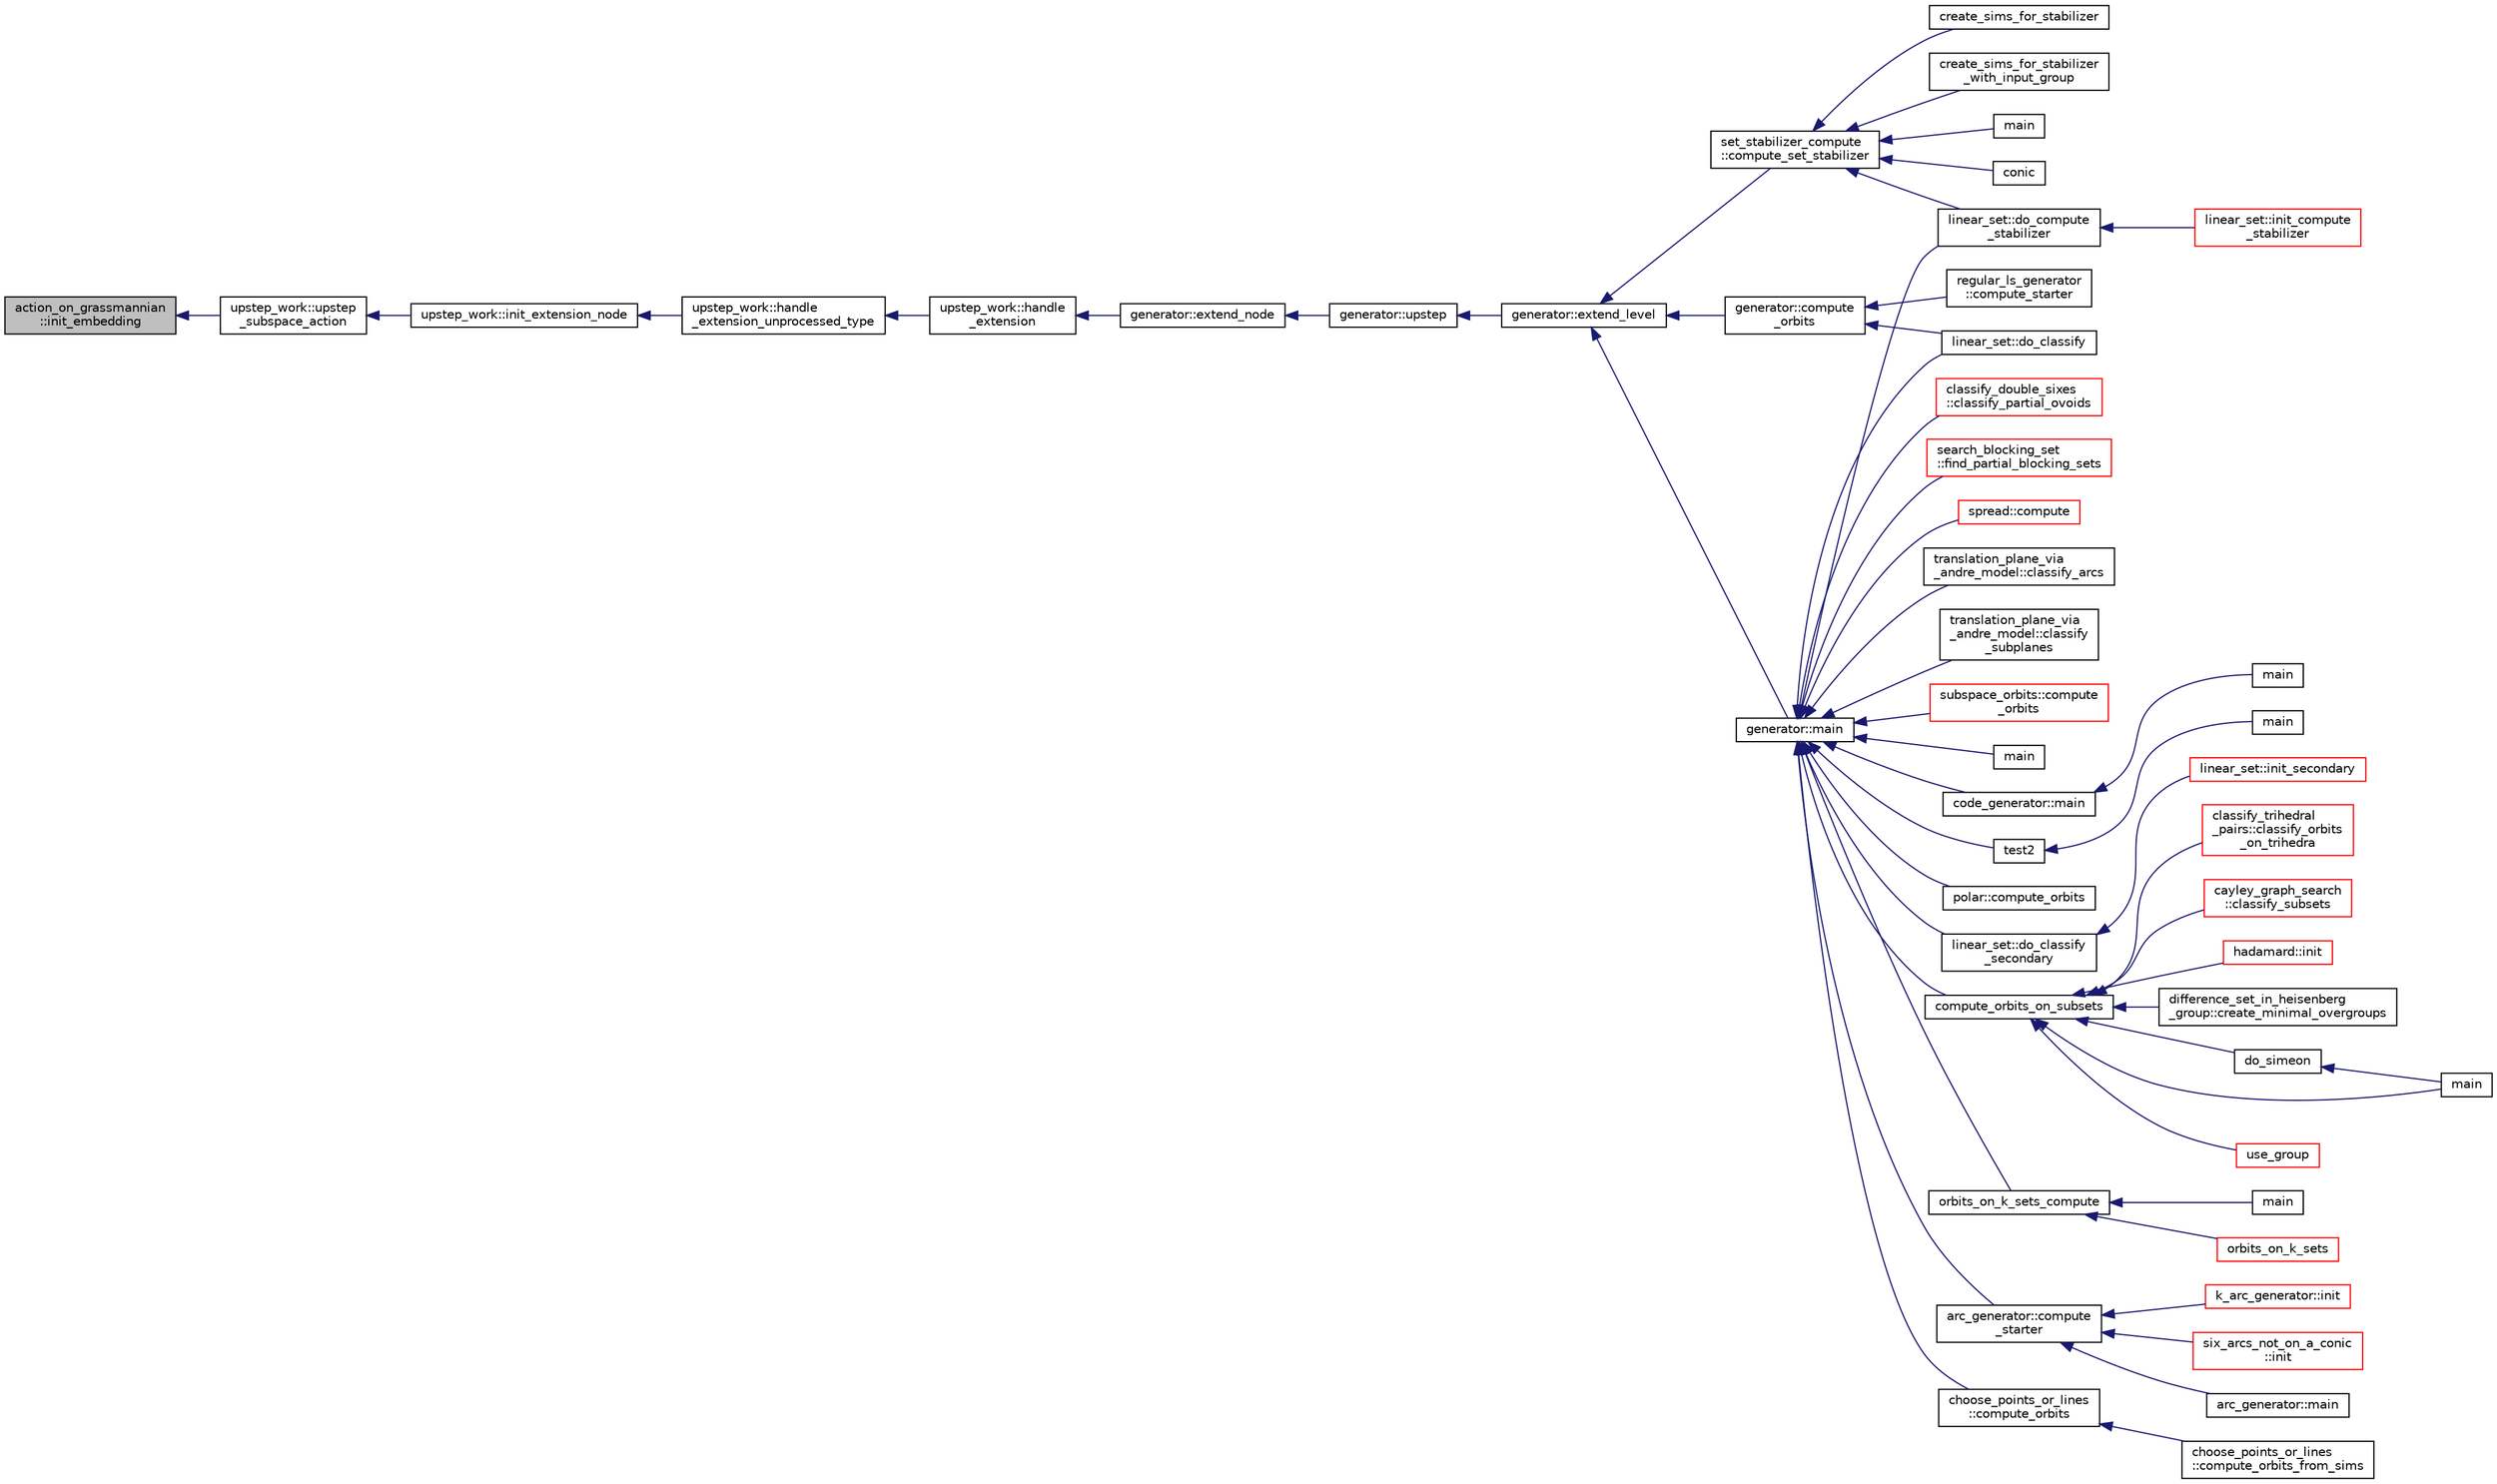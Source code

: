 digraph "action_on_grassmannian::init_embedding"
{
  edge [fontname="Helvetica",fontsize="10",labelfontname="Helvetica",labelfontsize="10"];
  node [fontname="Helvetica",fontsize="10",shape=record];
  rankdir="LR";
  Node838 [label="action_on_grassmannian\l::init_embedding",height=0.2,width=0.4,color="black", fillcolor="grey75", style="filled", fontcolor="black"];
  Node838 -> Node839 [dir="back",color="midnightblue",fontsize="10",style="solid",fontname="Helvetica"];
  Node839 [label="upstep_work::upstep\l_subspace_action",height=0.2,width=0.4,color="black", fillcolor="white", style="filled",URL="$d2/dd6/classupstep__work.html#afd45c862c93f460a2e523f074d024529"];
  Node839 -> Node840 [dir="back",color="midnightblue",fontsize="10",style="solid",fontname="Helvetica"];
  Node840 [label="upstep_work::init_extension_node",height=0.2,width=0.4,color="black", fillcolor="white", style="filled",URL="$d2/dd6/classupstep__work.html#ad74931a4c6dc97102d405a755433297d"];
  Node840 -> Node841 [dir="back",color="midnightblue",fontsize="10",style="solid",fontname="Helvetica"];
  Node841 [label="upstep_work::handle\l_extension_unprocessed_type",height=0.2,width=0.4,color="black", fillcolor="white", style="filled",URL="$d2/dd6/classupstep__work.html#a4687dfab87eb7d0646cb79008dd3d32d"];
  Node841 -> Node842 [dir="back",color="midnightblue",fontsize="10",style="solid",fontname="Helvetica"];
  Node842 [label="upstep_work::handle\l_extension",height=0.2,width=0.4,color="black", fillcolor="white", style="filled",URL="$d2/dd6/classupstep__work.html#ad8ba22a74e9884f92e11340b24e6a6d6"];
  Node842 -> Node843 [dir="back",color="midnightblue",fontsize="10",style="solid",fontname="Helvetica"];
  Node843 [label="generator::extend_node",height=0.2,width=0.4,color="black", fillcolor="white", style="filled",URL="$d7/d73/classgenerator.html#ac71fa071cf218f54cdd9306a541744ae"];
  Node843 -> Node844 [dir="back",color="midnightblue",fontsize="10",style="solid",fontname="Helvetica"];
  Node844 [label="generator::upstep",height=0.2,width=0.4,color="black", fillcolor="white", style="filled",URL="$d7/d73/classgenerator.html#ae0f2cebdabc821837f633656d7b0fdfe"];
  Node844 -> Node845 [dir="back",color="midnightblue",fontsize="10",style="solid",fontname="Helvetica"];
  Node845 [label="generator::extend_level",height=0.2,width=0.4,color="black", fillcolor="white", style="filled",URL="$d7/d73/classgenerator.html#a91b84d80ccec0cd2136bc221c30e0f8e"];
  Node845 -> Node846 [dir="back",color="midnightblue",fontsize="10",style="solid",fontname="Helvetica"];
  Node846 [label="set_stabilizer_compute\l::compute_set_stabilizer",height=0.2,width=0.4,color="black", fillcolor="white", style="filled",URL="$d8/dc6/classset__stabilizer__compute.html#ad4f92074322e98c7cd0ed5d4f8486b76"];
  Node846 -> Node847 [dir="back",color="midnightblue",fontsize="10",style="solid",fontname="Helvetica"];
  Node847 [label="main",height=0.2,width=0.4,color="black", fillcolor="white", style="filled",URL="$db/d67/test__hyperoval_8_c.html#a3c04138a5bfe5d72780bb7e82a18e627"];
  Node846 -> Node848 [dir="back",color="midnightblue",fontsize="10",style="solid",fontname="Helvetica"];
  Node848 [label="conic",height=0.2,width=0.4,color="black", fillcolor="white", style="filled",URL="$d4/de8/conic_8_c.html#a96def9474b981a9d5831a9b48d85d652"];
  Node846 -> Node849 [dir="back",color="midnightblue",fontsize="10",style="solid",fontname="Helvetica"];
  Node849 [label="linear_set::do_compute\l_stabilizer",height=0.2,width=0.4,color="black", fillcolor="white", style="filled",URL="$dd/d86/classlinear__set.html#ae8f58ded28fb5370f4459cca42b7463b"];
  Node849 -> Node850 [dir="back",color="midnightblue",fontsize="10",style="solid",fontname="Helvetica"];
  Node850 [label="linear_set::init_compute\l_stabilizer",height=0.2,width=0.4,color="red", fillcolor="white", style="filled",URL="$dd/d86/classlinear__set.html#a0cc3eaec1896fdc977b62e94623b055b"];
  Node846 -> Node852 [dir="back",color="midnightblue",fontsize="10",style="solid",fontname="Helvetica"];
  Node852 [label="create_sims_for_stabilizer",height=0.2,width=0.4,color="black", fillcolor="white", style="filled",URL="$d0/d76/tl__algebra__and__number__theory_8h.html#af2c67d225072549409be710ac3cd30f8"];
  Node846 -> Node853 [dir="back",color="midnightblue",fontsize="10",style="solid",fontname="Helvetica"];
  Node853 [label="create_sims_for_stabilizer\l_with_input_group",height=0.2,width=0.4,color="black", fillcolor="white", style="filled",URL="$d0/d76/tl__algebra__and__number__theory_8h.html#af5482567a8d6ba5c2fe593bf6f7f9a0f"];
  Node845 -> Node854 [dir="back",color="midnightblue",fontsize="10",style="solid",fontname="Helvetica"];
  Node854 [label="generator::compute\l_orbits",height=0.2,width=0.4,color="black", fillcolor="white", style="filled",URL="$d7/d73/classgenerator.html#a23989bc20ecaaed39c4119c758367f40"];
  Node854 -> Node855 [dir="back",color="midnightblue",fontsize="10",style="solid",fontname="Helvetica"];
  Node855 [label="regular_ls_generator\l::compute_starter",height=0.2,width=0.4,color="black", fillcolor="white", style="filled",URL="$d2/dd8/classregular__ls__generator.html#aa38907741058694a73194b02ceb4a53d"];
  Node854 -> Node856 [dir="back",color="midnightblue",fontsize="10",style="solid",fontname="Helvetica"];
  Node856 [label="linear_set::do_classify",height=0.2,width=0.4,color="black", fillcolor="white", style="filled",URL="$dd/d86/classlinear__set.html#a3eb2dbce7fa8b71901dfc12f288ddd0c"];
  Node845 -> Node857 [dir="back",color="midnightblue",fontsize="10",style="solid",fontname="Helvetica"];
  Node857 [label="generator::main",height=0.2,width=0.4,color="black", fillcolor="white", style="filled",URL="$d7/d73/classgenerator.html#a01abff8e9f231bf0d82e2e8e0061f242"];
  Node857 -> Node858 [dir="back",color="midnightblue",fontsize="10",style="solid",fontname="Helvetica"];
  Node858 [label="main",height=0.2,width=0.4,color="black", fillcolor="white", style="filled",URL="$d2/d11/codes_8h.html#a217dbf8b442f20279ea00b898af96f52"];
  Node857 -> Node859 [dir="back",color="midnightblue",fontsize="10",style="solid",fontname="Helvetica"];
  Node859 [label="code_generator::main",height=0.2,width=0.4,color="black", fillcolor="white", style="filled",URL="$db/d37/classcode__generator.html#ab3cf3a306e4032c2b471ac95321c599f"];
  Node859 -> Node860 [dir="back",color="midnightblue",fontsize="10",style="solid",fontname="Helvetica"];
  Node860 [label="main",height=0.2,width=0.4,color="black", fillcolor="white", style="filled",URL="$d4/d4f/codes_8_c.html#a217dbf8b442f20279ea00b898af96f52"];
  Node857 -> Node861 [dir="back",color="midnightblue",fontsize="10",style="solid",fontname="Helvetica"];
  Node861 [label="test2",height=0.2,width=0.4,color="black", fillcolor="white", style="filled",URL="$d9/db0/factor__space_8_c.html#a39d73a812e5fd8f1bc111e948368cb10"];
  Node861 -> Node862 [dir="back",color="midnightblue",fontsize="10",style="solid",fontname="Helvetica"];
  Node862 [label="main",height=0.2,width=0.4,color="black", fillcolor="white", style="filled",URL="$d9/db0/factor__space_8_c.html#a3c04138a5bfe5d72780bb7e82a18e627"];
  Node857 -> Node863 [dir="back",color="midnightblue",fontsize="10",style="solid",fontname="Helvetica"];
  Node863 [label="polar::compute_orbits",height=0.2,width=0.4,color="black", fillcolor="white", style="filled",URL="$da/d1c/classpolar.html#ac4c3c4f95d14c74ff4a3ec3f3479a1da"];
  Node857 -> Node856 [dir="back",color="midnightblue",fontsize="10",style="solid",fontname="Helvetica"];
  Node857 -> Node864 [dir="back",color="midnightblue",fontsize="10",style="solid",fontname="Helvetica"];
  Node864 [label="linear_set::do_classify\l_secondary",height=0.2,width=0.4,color="black", fillcolor="white", style="filled",URL="$dd/d86/classlinear__set.html#a47eb7f9995f3343abd3bdfbf9a9a9162"];
  Node864 -> Node865 [dir="back",color="midnightblue",fontsize="10",style="solid",fontname="Helvetica"];
  Node865 [label="linear_set::init_secondary",height=0.2,width=0.4,color="red", fillcolor="white", style="filled",URL="$dd/d86/classlinear__set.html#a7bf8cd7805559b5762921687a7c1ed97"];
  Node857 -> Node849 [dir="back",color="midnightblue",fontsize="10",style="solid",fontname="Helvetica"];
  Node857 -> Node867 [dir="back",color="midnightblue",fontsize="10",style="solid",fontname="Helvetica"];
  Node867 [label="compute_orbits_on_subsets",height=0.2,width=0.4,color="black", fillcolor="white", style="filled",URL="$d3/d35/snakes__and__ladders__global_8_c.html#af33697aede0480110b1227f727252637"];
  Node867 -> Node868 [dir="back",color="midnightblue",fontsize="10",style="solid",fontname="Helvetica"];
  Node868 [label="cayley_graph_search\l::classify_subsets",height=0.2,width=0.4,color="red", fillcolor="white", style="filled",URL="$de/dae/classcayley__graph__search.html#a4cf8a90752e018a281481ac80ad52c4b"];
  Node867 -> Node871 [dir="back",color="midnightblue",fontsize="10",style="solid",fontname="Helvetica"];
  Node871 [label="hadamard::init",height=0.2,width=0.4,color="red", fillcolor="white", style="filled",URL="$d7/dbb/classhadamard.html#a16af359850b8bdd0d2a73e260d496c33"];
  Node867 -> Node873 [dir="back",color="midnightblue",fontsize="10",style="solid",fontname="Helvetica"];
  Node873 [label="difference_set_in_heisenberg\l_group::create_minimal_overgroups",height=0.2,width=0.4,color="black", fillcolor="white", style="filled",URL="$de/d8a/classdifference__set__in__heisenberg__group.html#a9bde5ad5da3ebaebf98fbfd3e8110b79"];
  Node867 -> Node874 [dir="back",color="midnightblue",fontsize="10",style="solid",fontname="Helvetica"];
  Node874 [label="main",height=0.2,width=0.4,color="black", fillcolor="white", style="filled",URL="$d5/d13/simeon_8_c.html#ae66f6b31b5ad750f1fe042a706a4e3d4"];
  Node867 -> Node875 [dir="back",color="midnightblue",fontsize="10",style="solid",fontname="Helvetica"];
  Node875 [label="do_simeon",height=0.2,width=0.4,color="black", fillcolor="white", style="filled",URL="$d5/d13/simeon_8_c.html#a36cf3f9cb484fa44da7a7dfcbe9385d0"];
  Node875 -> Node874 [dir="back",color="midnightblue",fontsize="10",style="solid",fontname="Helvetica"];
  Node867 -> Node876 [dir="back",color="midnightblue",fontsize="10",style="solid",fontname="Helvetica"];
  Node876 [label="use_group",height=0.2,width=0.4,color="red", fillcolor="white", style="filled",URL="$d9/d9f/all__cliques_8_c.html#aba62531e97173264c39afe2c7857af31"];
  Node867 -> Node878 [dir="back",color="midnightblue",fontsize="10",style="solid",fontname="Helvetica"];
  Node878 [label="classify_trihedral\l_pairs::classify_orbits\l_on_trihedra",height=0.2,width=0.4,color="red", fillcolor="white", style="filled",URL="$d1/d21/classclassify__trihedral__pairs.html#a99625621bfba4bb65b3d60304b306539"];
  Node857 -> Node885 [dir="back",color="midnightblue",fontsize="10",style="solid",fontname="Helvetica"];
  Node885 [label="orbits_on_k_sets_compute",height=0.2,width=0.4,color="black", fillcolor="white", style="filled",URL="$d3/d35/snakes__and__ladders__global_8_c.html#a96743526b15703539d544499276aaa71"];
  Node885 -> Node886 [dir="back",color="midnightblue",fontsize="10",style="solid",fontname="Helvetica"];
  Node886 [label="main",height=0.2,width=0.4,color="black", fillcolor="white", style="filled",URL="$d9/d5f/example__fano__plane_8_c.html#ae66f6b31b5ad750f1fe042a706a4e3d4"];
  Node885 -> Node887 [dir="back",color="midnightblue",fontsize="10",style="solid",fontname="Helvetica"];
  Node887 [label="orbits_on_k_sets",height=0.2,width=0.4,color="red", fillcolor="white", style="filled",URL="$d3/d35/snakes__and__ladders__global_8_c.html#afe3d79116aa8b4d1a93d444a3a979b6e"];
  Node857 -> Node896 [dir="back",color="midnightblue",fontsize="10",style="solid",fontname="Helvetica"];
  Node896 [label="arc_generator::compute\l_starter",height=0.2,width=0.4,color="black", fillcolor="white", style="filled",URL="$d4/d21/classarc__generator.html#aad1dcec3a1c302e743d574bd1ac857d9"];
  Node896 -> Node895 [dir="back",color="midnightblue",fontsize="10",style="solid",fontname="Helvetica"];
  Node895 [label="arc_generator::main",height=0.2,width=0.4,color="black", fillcolor="white", style="filled",URL="$d4/d21/classarc__generator.html#ad80140b51b165dad1fe6ab232be7829a"];
  Node896 -> Node897 [dir="back",color="midnightblue",fontsize="10",style="solid",fontname="Helvetica"];
  Node897 [label="k_arc_generator::init",height=0.2,width=0.4,color="red", fillcolor="white", style="filled",URL="$d6/dd8/classk__arc__generator.html#a6036d9f52ede9f8ca681505626b5361d"];
  Node896 -> Node899 [dir="back",color="midnightblue",fontsize="10",style="solid",fontname="Helvetica"];
  Node899 [label="six_arcs_not_on_a_conic\l::init",height=0.2,width=0.4,color="red", fillcolor="white", style="filled",URL="$d8/de6/classsix__arcs__not__on__a__conic.html#a7a4d5cf8a098488729934cfa8a70944a"];
  Node857 -> Node901 [dir="back",color="midnightblue",fontsize="10",style="solid",fontname="Helvetica"];
  Node901 [label="choose_points_or_lines\l::compute_orbits",height=0.2,width=0.4,color="black", fillcolor="white", style="filled",URL="$d6/d75/classchoose__points__or__lines.html#adc353e2d41dc8a39563322c8cdd85f61"];
  Node901 -> Node902 [dir="back",color="midnightblue",fontsize="10",style="solid",fontname="Helvetica"];
  Node902 [label="choose_points_or_lines\l::compute_orbits_from_sims",height=0.2,width=0.4,color="black", fillcolor="white", style="filled",URL="$d6/d75/classchoose__points__or__lines.html#a4fcac2dadf459d7c75187a00a4bd64aa"];
  Node857 -> Node903 [dir="back",color="midnightblue",fontsize="10",style="solid",fontname="Helvetica"];
  Node903 [label="classify_double_sixes\l::classify_partial_ovoids",height=0.2,width=0.4,color="red", fillcolor="white", style="filled",URL="$dd/d23/classclassify__double__sixes.html#a2253fca143a0e8a3e39655eb05668ae9"];
  Node857 -> Node905 [dir="back",color="midnightblue",fontsize="10",style="solid",fontname="Helvetica"];
  Node905 [label="search_blocking_set\l::find_partial_blocking_sets",height=0.2,width=0.4,color="red", fillcolor="white", style="filled",URL="$dc/d36/classsearch__blocking__set.html#ad3fdb3d356db75a02c406bc9d4e9e9b6"];
  Node857 -> Node907 [dir="back",color="midnightblue",fontsize="10",style="solid",fontname="Helvetica"];
  Node907 [label="spread::compute",height=0.2,width=0.4,color="red", fillcolor="white", style="filled",URL="$da/dc1/classspread.html#a9674466d3e03b8dad79882299c638a21"];
  Node857 -> Node909 [dir="back",color="midnightblue",fontsize="10",style="solid",fontname="Helvetica"];
  Node909 [label="translation_plane_via\l_andre_model::classify_arcs",height=0.2,width=0.4,color="black", fillcolor="white", style="filled",URL="$d1/dcc/classtranslation__plane__via__andre__model.html#ac8f002e812a8b152d41e806688601c5e"];
  Node857 -> Node910 [dir="back",color="midnightblue",fontsize="10",style="solid",fontname="Helvetica"];
  Node910 [label="translation_plane_via\l_andre_model::classify\l_subplanes",height=0.2,width=0.4,color="black", fillcolor="white", style="filled",URL="$d1/dcc/classtranslation__plane__via__andre__model.html#a794fefa95f0a7f7b887133375988ee55"];
  Node857 -> Node911 [dir="back",color="midnightblue",fontsize="10",style="solid",fontname="Helvetica"];
  Node911 [label="subspace_orbits::compute\l_orbits",height=0.2,width=0.4,color="red", fillcolor="white", style="filled",URL="$d2/d9f/classsubspace__orbits.html#a2778f8d49cde1675de1ef6acfe180b63"];
}
